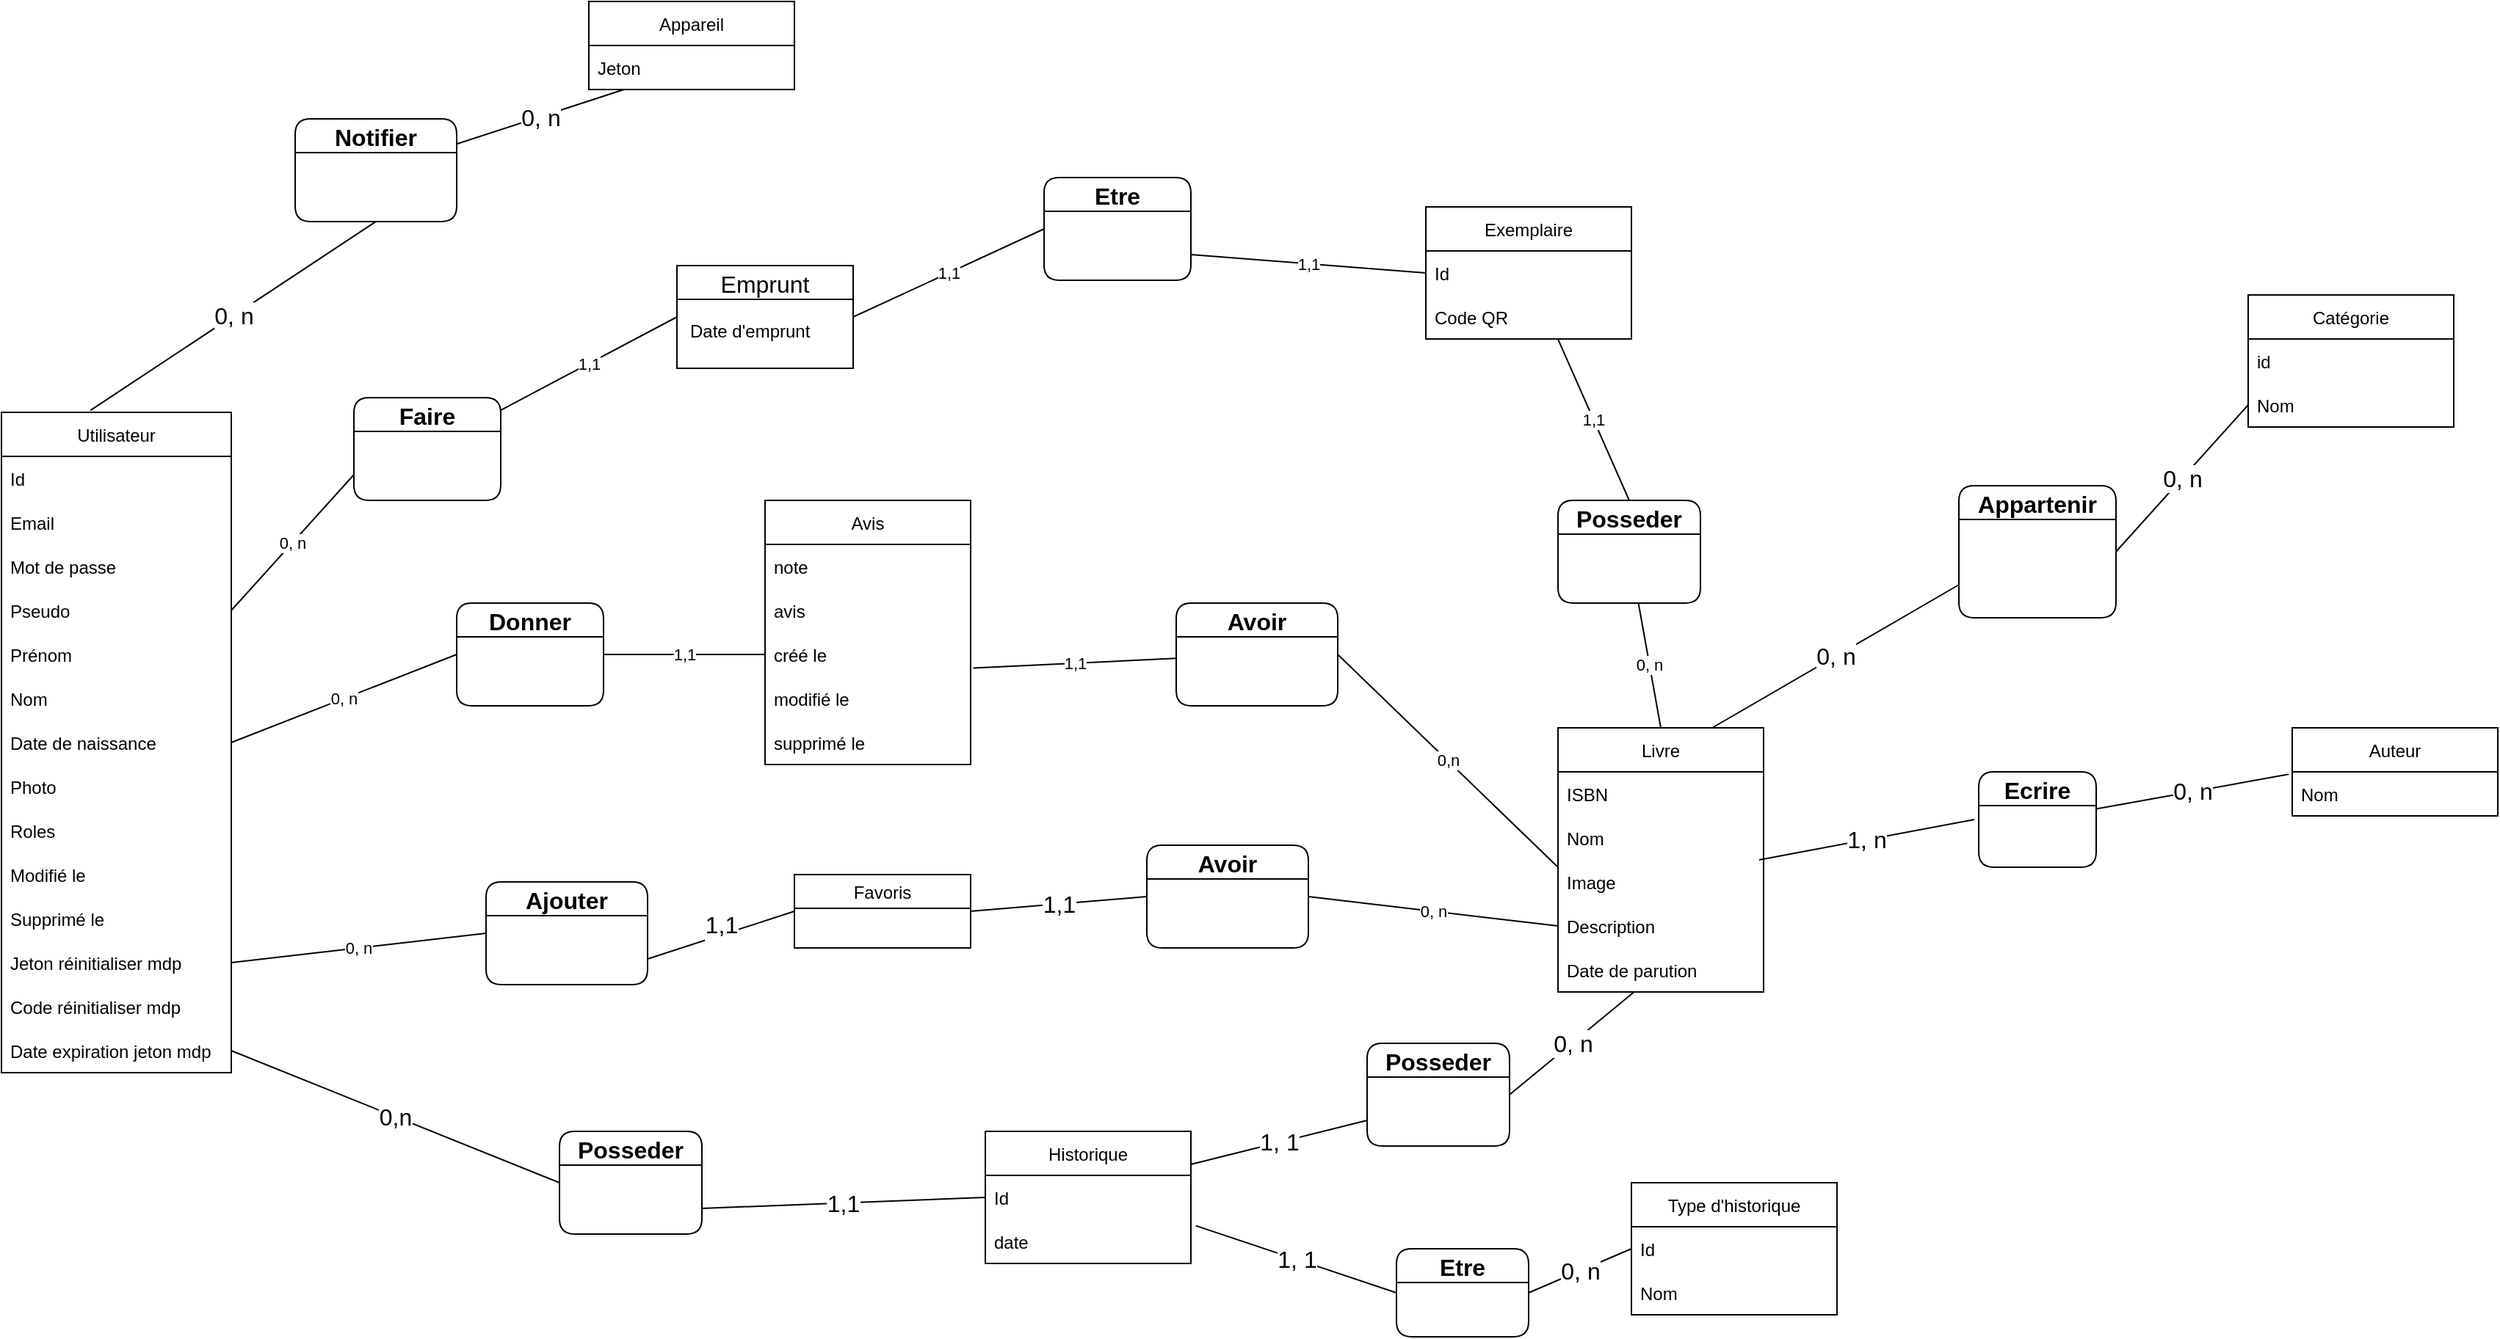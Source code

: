 <mxfile version="20.1.1" type="github">
  <diagram id="dv-ZWWxis_PRo5Uor3_I" name="Page-1">
    <mxGraphModel dx="4612" dy="1341" grid="1" gridSize="10" guides="1" tooltips="1" connect="1" arrows="1" fold="1" page="1" pageScale="1" pageWidth="827" pageHeight="1169" math="0" shadow="0">
      <root>
        <mxCell id="0" />
        <mxCell id="1" parent="0" />
        <mxCell id="2o7B3H9-to9zMrX0VSLG-1" value="Catégorie" style="swimlane;fontStyle=0;childLayout=stackLayout;horizontal=1;startSize=30;horizontalStack=0;resizeParent=1;resizeParentMax=0;resizeLast=0;collapsible=1;marginBottom=0;" parent="1" vertex="1">
          <mxGeometry x="-60" y="290" width="140" height="90" as="geometry" />
        </mxCell>
        <mxCell id="2o7B3H9-to9zMrX0VSLG-2" value="id " style="text;strokeColor=none;fillColor=none;align=left;verticalAlign=middle;spacingLeft=4;spacingRight=4;overflow=hidden;points=[[0,0.5],[1,0.5]];portConstraint=eastwest;rotatable=0;" parent="2o7B3H9-to9zMrX0VSLG-1" vertex="1">
          <mxGeometry y="30" width="140" height="30" as="geometry" />
        </mxCell>
        <mxCell id="T_h6vyVEXScnmZl6wbG_-13" value="Nom" style="text;strokeColor=none;fillColor=none;align=left;verticalAlign=middle;spacingLeft=4;spacingRight=4;overflow=hidden;points=[[0,0.5],[1,0.5]];portConstraint=eastwest;rotatable=0;" parent="2o7B3H9-to9zMrX0VSLG-1" vertex="1">
          <mxGeometry y="60" width="140" height="30" as="geometry" />
        </mxCell>
        <mxCell id="2o7B3H9-to9zMrX0VSLG-114" value="0, n" style="edgeStyle=none;rounded=0;orthogonalLoop=1;jettySize=auto;html=1;exitX=0.75;exitY=0;exitDx=0;exitDy=0;entryX=0;entryY=0.75;entryDx=0;entryDy=0;fontSize=16;endArrow=none;endFill=0;" parent="1" source="2o7B3H9-to9zMrX0VSLG-17" target="2o7B3H9-to9zMrX0VSLG-121" edge="1">
          <mxGeometry relative="1" as="geometry">
            <mxPoint x="-526.68" y="449.88" as="targetPoint" />
          </mxGeometry>
        </mxCell>
        <mxCell id="imn4gwWMJBnye5NbTFSh-4" value="1, n" style="rounded=0;orthogonalLoop=1;jettySize=auto;html=1;exitX=1;exitY=0.5;exitDx=0;exitDy=0;endArrow=none;endFill=0;entryX=0;entryY=0.5;entryDx=0;entryDy=0;fontSize=16;" edge="1" parent="1">
          <mxGeometry relative="1" as="geometry">
            <mxPoint x="-246.5" y="647.5" as="targetPoint" />
            <mxPoint x="-393" y="675" as="sourcePoint" />
            <Array as="points" />
          </mxGeometry>
        </mxCell>
        <mxCell id="2o7B3H9-to9zMrX0VSLG-17" value="Livre" style="swimlane;fontStyle=0;childLayout=stackLayout;horizontal=1;startSize=30;horizontalStack=0;resizeParent=1;resizeParentMax=0;resizeLast=0;collapsible=1;marginBottom=0;" parent="1" vertex="1">
          <mxGeometry x="-530" y="585" width="140" height="180" as="geometry" />
        </mxCell>
        <mxCell id="2o7B3H9-to9zMrX0VSLG-18" value="ISBN" style="text;strokeColor=none;fillColor=none;align=left;verticalAlign=middle;spacingLeft=4;spacingRight=4;overflow=hidden;points=[[0,0.5],[1,0.5]];portConstraint=eastwest;rotatable=0;" parent="2o7B3H9-to9zMrX0VSLG-17" vertex="1">
          <mxGeometry y="30" width="140" height="30" as="geometry" />
        </mxCell>
        <mxCell id="2o7B3H9-to9zMrX0VSLG-19" value="Nom" style="text;strokeColor=none;fillColor=none;align=left;verticalAlign=middle;spacingLeft=4;spacingRight=4;overflow=hidden;points=[[0,0.5],[1,0.5]];portConstraint=eastwest;rotatable=0;" parent="2o7B3H9-to9zMrX0VSLG-17" vertex="1">
          <mxGeometry y="60" width="140" height="30" as="geometry" />
        </mxCell>
        <mxCell id="2o7B3H9-to9zMrX0VSLG-20" value="Image" style="text;strokeColor=none;fillColor=none;align=left;verticalAlign=middle;spacingLeft=4;spacingRight=4;overflow=hidden;points=[[0,0.5],[1,0.5]];portConstraint=eastwest;rotatable=0;" parent="2o7B3H9-to9zMrX0VSLG-17" vertex="1">
          <mxGeometry y="90" width="140" height="30" as="geometry" />
        </mxCell>
        <mxCell id="T_h6vyVEXScnmZl6wbG_-3" value="Description" style="text;strokeColor=none;fillColor=none;align=left;verticalAlign=middle;spacingLeft=4;spacingRight=4;overflow=hidden;points=[[0,0.5],[1,0.5]];portConstraint=eastwest;rotatable=0;" parent="2o7B3H9-to9zMrX0VSLG-17" vertex="1">
          <mxGeometry y="120" width="140" height="30" as="geometry" />
        </mxCell>
        <mxCell id="wGR3uw71bkjKP6_LWyjd-6" value="Date de parution" style="text;strokeColor=none;fillColor=none;align=left;verticalAlign=middle;spacingLeft=4;spacingRight=4;overflow=hidden;points=[[0,0.5],[1,0.5]];portConstraint=eastwest;rotatable=0;" parent="2o7B3H9-to9zMrX0VSLG-17" vertex="1">
          <mxGeometry y="150" width="140" height="30" as="geometry" />
        </mxCell>
        <mxCell id="2o7B3H9-to9zMrX0VSLG-95" value="0, n" style="edgeStyle=none;rounded=0;orthogonalLoop=1;jettySize=auto;html=1;fontSize=16;endArrow=none;endFill=0;exitX=0.387;exitY=-0.003;exitDx=0;exitDy=0;exitPerimeter=0;entryX=0.5;entryY=1;entryDx=0;entryDy=0;" parent="1" source="2o7B3H9-to9zMrX0VSLG-25" target="2o7B3H9-to9zMrX0VSLG-126" edge="1">
          <mxGeometry relative="1" as="geometry">
            <mxPoint x="-1133" y="280" as="targetPoint" />
          </mxGeometry>
        </mxCell>
        <mxCell id="2o7B3H9-to9zMrX0VSLG-25" value="Utilisateur" style="swimlane;fontStyle=0;childLayout=stackLayout;horizontal=1;startSize=30;horizontalStack=0;resizeParent=1;resizeParentMax=0;resizeLast=0;collapsible=1;marginBottom=0;" parent="1" vertex="1">
          <mxGeometry x="-1590" y="370" width="156.5" height="450" as="geometry" />
        </mxCell>
        <mxCell id="2o7B3H9-to9zMrX0VSLG-26" value="Id" style="text;strokeColor=none;fillColor=none;align=left;verticalAlign=middle;spacingLeft=4;spacingRight=4;overflow=hidden;points=[[0,0.5],[1,0.5]];portConstraint=eastwest;rotatable=0;" parent="2o7B3H9-to9zMrX0VSLG-25" vertex="1">
          <mxGeometry y="30" width="156.5" height="30" as="geometry" />
        </mxCell>
        <mxCell id="2o7B3H9-to9zMrX0VSLG-27" value="Email" style="text;strokeColor=none;fillColor=none;align=left;verticalAlign=middle;spacingLeft=4;spacingRight=4;overflow=hidden;points=[[0,0.5],[1,0.5]];portConstraint=eastwest;rotatable=0;" parent="2o7B3H9-to9zMrX0VSLG-25" vertex="1">
          <mxGeometry y="60" width="156.5" height="30" as="geometry" />
        </mxCell>
        <mxCell id="2o7B3H9-to9zMrX0VSLG-28" value="Mot de passe" style="text;strokeColor=none;fillColor=none;align=left;verticalAlign=middle;spacingLeft=4;spacingRight=4;overflow=hidden;points=[[0,0.5],[1,0.5]];portConstraint=eastwest;rotatable=0;" parent="2o7B3H9-to9zMrX0VSLG-25" vertex="1">
          <mxGeometry y="90" width="156.5" height="30" as="geometry" />
        </mxCell>
        <mxCell id="2o7B3H9-to9zMrX0VSLG-71" value="Pseudo" style="text;strokeColor=none;fillColor=none;align=left;verticalAlign=middle;spacingLeft=4;spacingRight=4;overflow=hidden;points=[[0,0.5],[1,0.5]];portConstraint=eastwest;rotatable=0;" parent="2o7B3H9-to9zMrX0VSLG-25" vertex="1">
          <mxGeometry y="120" width="156.5" height="30" as="geometry" />
        </mxCell>
        <mxCell id="2o7B3H9-to9zMrX0VSLG-72" value="Prénom" style="text;strokeColor=none;fillColor=none;align=left;verticalAlign=middle;spacingLeft=4;spacingRight=4;overflow=hidden;points=[[0,0.5],[1,0.5]];portConstraint=eastwest;rotatable=0;" parent="2o7B3H9-to9zMrX0VSLG-25" vertex="1">
          <mxGeometry y="150" width="156.5" height="30" as="geometry" />
        </mxCell>
        <mxCell id="2o7B3H9-to9zMrX0VSLG-73" value="Nom" style="text;strokeColor=none;fillColor=none;align=left;verticalAlign=middle;spacingLeft=4;spacingRight=4;overflow=hidden;points=[[0,0.5],[1,0.5]];portConstraint=eastwest;rotatable=0;" parent="2o7B3H9-to9zMrX0VSLG-25" vertex="1">
          <mxGeometry y="180" width="156.5" height="30" as="geometry" />
        </mxCell>
        <mxCell id="2o7B3H9-to9zMrX0VSLG-74" value="Date de naissance" style="text;strokeColor=none;fillColor=none;align=left;verticalAlign=middle;spacingLeft=4;spacingRight=4;overflow=hidden;points=[[0,0.5],[1,0.5]];portConstraint=eastwest;rotatable=0;" parent="2o7B3H9-to9zMrX0VSLG-25" vertex="1">
          <mxGeometry y="210" width="156.5" height="30" as="geometry" />
        </mxCell>
        <mxCell id="2o7B3H9-to9zMrX0VSLG-75" value="Photo" style="text;strokeColor=none;fillColor=none;align=left;verticalAlign=middle;spacingLeft=4;spacingRight=4;overflow=hidden;points=[[0,0.5],[1,0.5]];portConstraint=eastwest;rotatable=0;" parent="2o7B3H9-to9zMrX0VSLG-25" vertex="1">
          <mxGeometry y="240" width="156.5" height="30" as="geometry" />
        </mxCell>
        <mxCell id="2o7B3H9-to9zMrX0VSLG-76" value="Roles" style="text;strokeColor=none;fillColor=none;align=left;verticalAlign=middle;spacingLeft=4;spacingRight=4;overflow=hidden;points=[[0,0.5],[1,0.5]];portConstraint=eastwest;rotatable=0;" parent="2o7B3H9-to9zMrX0VSLG-25" vertex="1">
          <mxGeometry y="270" width="156.5" height="30" as="geometry" />
        </mxCell>
        <mxCell id="2o7B3H9-to9zMrX0VSLG-77" value="Modifié le" style="text;strokeColor=none;fillColor=none;align=left;verticalAlign=middle;spacingLeft=4;spacingRight=4;overflow=hidden;points=[[0,0.5],[1,0.5]];portConstraint=eastwest;rotatable=0;" parent="2o7B3H9-to9zMrX0VSLG-25" vertex="1">
          <mxGeometry y="300" width="156.5" height="30" as="geometry" />
        </mxCell>
        <mxCell id="2o7B3H9-to9zMrX0VSLG-78" value="Supprimé le" style="text;strokeColor=none;fillColor=none;align=left;verticalAlign=middle;spacingLeft=4;spacingRight=4;overflow=hidden;points=[[0,0.5],[1,0.5]];portConstraint=eastwest;rotatable=0;" parent="2o7B3H9-to9zMrX0VSLG-25" vertex="1">
          <mxGeometry y="330" width="156.5" height="30" as="geometry" />
        </mxCell>
        <mxCell id="2o7B3H9-to9zMrX0VSLG-79" value="Jeton réinitialiser mdp" style="text;strokeColor=none;fillColor=none;align=left;verticalAlign=middle;spacingLeft=4;spacingRight=4;overflow=hidden;points=[[0,0.5],[1,0.5]];portConstraint=eastwest;rotatable=0;" parent="2o7B3H9-to9zMrX0VSLG-25" vertex="1">
          <mxGeometry y="360" width="156.5" height="30" as="geometry" />
        </mxCell>
        <mxCell id="2o7B3H9-to9zMrX0VSLG-80" value="Code réinitialiser mdp" style="text;strokeColor=none;fillColor=none;align=left;verticalAlign=middle;spacingLeft=4;spacingRight=4;overflow=hidden;points=[[0,0.5],[1,0.5]];portConstraint=eastwest;rotatable=0;" parent="2o7B3H9-to9zMrX0VSLG-25" vertex="1">
          <mxGeometry y="390" width="156.5" height="30" as="geometry" />
        </mxCell>
        <mxCell id="T_h6vyVEXScnmZl6wbG_-9" value="Date expiration jeton mdp" style="text;strokeColor=none;fillColor=none;align=left;verticalAlign=middle;spacingLeft=4;spacingRight=4;overflow=hidden;points=[[0,0.5],[1,0.5]];portConstraint=eastwest;rotatable=0;" parent="2o7B3H9-to9zMrX0VSLG-25" vertex="1">
          <mxGeometry y="420" width="156.5" height="30" as="geometry" />
        </mxCell>
        <mxCell id="2o7B3H9-to9zMrX0VSLG-87" value="0, n" style="edgeStyle=none;rounded=0;orthogonalLoop=1;jettySize=auto;html=1;exitX=0;exitY=0.5;exitDx=0;exitDy=0;fontSize=16;endArrow=none;endFill=0;entryX=1;entryY=0.5;entryDx=0;entryDy=0;" parent="1" source="2o7B3H9-to9zMrX0VSLG-34" target="2o7B3H9-to9zMrX0VSLG-123" edge="1">
          <mxGeometry relative="1" as="geometry">
            <mxPoint x="-240" y="846" as="targetPoint" />
          </mxGeometry>
        </mxCell>
        <mxCell id="2o7B3H9-to9zMrX0VSLG-33" value="Type d&#39;historique" style="swimlane;fontStyle=0;childLayout=stackLayout;horizontal=1;startSize=30;horizontalStack=0;resizeParent=1;resizeParentMax=0;resizeLast=0;collapsible=1;marginBottom=0;" parent="1" vertex="1">
          <mxGeometry x="-480" y="895" width="140" height="90" as="geometry" />
        </mxCell>
        <mxCell id="2o7B3H9-to9zMrX0VSLG-34" value="Id" style="text;strokeColor=none;fillColor=none;align=left;verticalAlign=middle;spacingLeft=4;spacingRight=4;overflow=hidden;points=[[0,0.5],[1,0.5]];portConstraint=eastwest;rotatable=0;" parent="2o7B3H9-to9zMrX0VSLG-33" vertex="1">
          <mxGeometry y="30" width="140" height="30" as="geometry" />
        </mxCell>
        <mxCell id="T_h6vyVEXScnmZl6wbG_-1" value="Nom" style="text;strokeColor=none;fillColor=none;align=left;verticalAlign=middle;spacingLeft=4;spacingRight=4;overflow=hidden;points=[[0,0.5],[1,0.5]];portConstraint=eastwest;rotatable=0;" parent="2o7B3H9-to9zMrX0VSLG-33" vertex="1">
          <mxGeometry y="60" width="140" height="30" as="geometry" />
        </mxCell>
        <mxCell id="2o7B3H9-to9zMrX0VSLG-113" value="1, 1" style="edgeStyle=none;rounded=0;orthogonalLoop=1;jettySize=auto;html=1;exitX=1;exitY=0.25;exitDx=0;exitDy=0;fontSize=16;endArrow=none;endFill=0;entryX=0;entryY=0.75;entryDx=0;entryDy=0;" parent="1" source="2o7B3H9-to9zMrX0VSLG-37" target="2o7B3H9-to9zMrX0VSLG-122" edge="1">
          <mxGeometry relative="1" as="geometry">
            <mxPoint x="-370" y="910" as="targetPoint" />
          </mxGeometry>
        </mxCell>
        <mxCell id="2o7B3H9-to9zMrX0VSLG-37" value="Historique" style="swimlane;fontStyle=0;childLayout=stackLayout;horizontal=1;startSize=30;horizontalStack=0;resizeParent=1;resizeParentMax=0;resizeLast=0;collapsible=1;marginBottom=0;" parent="1" vertex="1">
          <mxGeometry x="-920" y="860" width="140" height="90" as="geometry" />
        </mxCell>
        <mxCell id="2o7B3H9-to9zMrX0VSLG-38" value="Id" style="text;strokeColor=none;fillColor=none;align=left;verticalAlign=middle;spacingLeft=4;spacingRight=4;overflow=hidden;points=[[0,0.5],[1,0.5]];portConstraint=eastwest;rotatable=0;" parent="2o7B3H9-to9zMrX0VSLG-37" vertex="1">
          <mxGeometry y="30" width="140" height="30" as="geometry" />
        </mxCell>
        <mxCell id="T_h6vyVEXScnmZl6wbG_-2" value="date    " style="text;strokeColor=none;fillColor=none;align=left;verticalAlign=middle;spacingLeft=4;spacingRight=4;overflow=hidden;points=[[0,0.5],[1,0.5]];portConstraint=eastwest;rotatable=0;" parent="2o7B3H9-to9zMrX0VSLG-37" vertex="1">
          <mxGeometry y="60" width="140" height="30" as="geometry" />
        </mxCell>
        <mxCell id="2o7B3H9-to9zMrX0VSLG-49" value="Exemplaire" style="swimlane;fontStyle=0;childLayout=stackLayout;horizontal=1;startSize=30;horizontalStack=0;resizeParent=1;resizeParentMax=0;resizeLast=0;collapsible=1;marginBottom=0;" parent="1" vertex="1">
          <mxGeometry x="-620" y="230" width="140" height="90" as="geometry" />
        </mxCell>
        <mxCell id="2o7B3H9-to9zMrX0VSLG-50" value="Id" style="text;strokeColor=none;fillColor=none;align=left;verticalAlign=middle;spacingLeft=4;spacingRight=4;overflow=hidden;points=[[0,0.5],[1,0.5]];portConstraint=eastwest;rotatable=0;" parent="2o7B3H9-to9zMrX0VSLG-49" vertex="1">
          <mxGeometry y="30" width="140" height="30" as="geometry" />
        </mxCell>
        <mxCell id="T_h6vyVEXScnmZl6wbG_-4" value="Code QR" style="text;strokeColor=none;fillColor=none;align=left;verticalAlign=middle;spacingLeft=4;spacingRight=4;overflow=hidden;points=[[0,0.5],[1,0.5]];portConstraint=eastwest;rotatable=0;" parent="2o7B3H9-to9zMrX0VSLG-49" vertex="1">
          <mxGeometry y="60" width="140" height="30" as="geometry" />
        </mxCell>
        <mxCell id="2o7B3H9-to9zMrX0VSLG-57" value="Appareil" style="swimlane;fontStyle=0;childLayout=stackLayout;horizontal=1;startSize=30;horizontalStack=0;resizeParent=1;resizeParentMax=0;resizeLast=0;collapsible=1;marginBottom=0;" parent="1" vertex="1">
          <mxGeometry x="-1190" y="90" width="140" height="60" as="geometry" />
        </mxCell>
        <mxCell id="T_h6vyVEXScnmZl6wbG_-14" value="Jeton" style="text;strokeColor=none;fillColor=none;align=left;verticalAlign=middle;spacingLeft=4;spacingRight=4;overflow=hidden;points=[[0,0.5],[1,0.5]];portConstraint=eastwest;rotatable=0;" parent="2o7B3H9-to9zMrX0VSLG-57" vertex="1">
          <mxGeometry y="30" width="140" height="30" as="geometry" />
        </mxCell>
        <mxCell id="2o7B3H9-to9zMrX0VSLG-88" value="1, 1" style="edgeStyle=none;rounded=0;orthogonalLoop=1;jettySize=auto;html=1;exitX=0;exitY=0.5;exitDx=0;exitDy=0;entryX=1.024;entryY=0.143;entryDx=0;entryDy=0;fontSize=16;endArrow=none;endFill=0;entryPerimeter=0;" parent="1" source="2o7B3H9-to9zMrX0VSLG-123" target="T_h6vyVEXScnmZl6wbG_-2" edge="1">
          <mxGeometry relative="1" as="geometry">
            <mxPoint x="10" y="810" as="sourcePoint" />
          </mxGeometry>
        </mxCell>
        <mxCell id="2o7B3H9-to9zMrX0VSLG-115" value="0, n" style="edgeStyle=none;rounded=0;orthogonalLoop=1;jettySize=auto;html=1;fontSize=16;endArrow=none;endFill=0;exitX=1;exitY=0.5;exitDx=0;exitDy=0;entryX=0;entryY=0.5;entryDx=0;entryDy=0;" parent="1" source="2o7B3H9-to9zMrX0VSLG-121" target="T_h6vyVEXScnmZl6wbG_-13" edge="1">
          <mxGeometry relative="1" as="geometry">
            <mxPoint x="-540.775" y="330" as="sourcePoint" />
            <mxPoint x="-540" y="270" as="targetPoint" />
          </mxGeometry>
        </mxCell>
        <mxCell id="2o7B3H9-to9zMrX0VSLG-109" style="edgeStyle=none;rounded=0;orthogonalLoop=1;jettySize=auto;html=1;fontSize=16;endArrow=none;endFill=0;exitX=1;exitY=0.5;exitDx=0;exitDy=0;" parent="1" source="2o7B3H9-to9zMrX0VSLG-122" target="wGR3uw71bkjKP6_LWyjd-6" edge="1">
          <mxGeometry relative="1" as="geometry">
            <mxPoint x="-464.529" y="820" as="sourcePoint" />
          </mxGeometry>
        </mxCell>
        <mxCell id="2o7B3H9-to9zMrX0VSLG-151" value="0, n" style="edgeLabel;html=1;align=center;verticalAlign=middle;resizable=0;points=[];fontSize=16;" parent="2o7B3H9-to9zMrX0VSLG-109" vertex="1" connectable="0">
          <mxGeometry x="0.016" relative="1" as="geometry">
            <mxPoint as="offset" />
          </mxGeometry>
        </mxCell>
        <mxCell id="2o7B3H9-to9zMrX0VSLG-121" value="Appartenir" style="swimlane;rounded=1;fontSize=16;startSize=23;" parent="1" vertex="1">
          <mxGeometry x="-257" y="420" width="107" height="90" as="geometry" />
        </mxCell>
        <mxCell id="2o7B3H9-to9zMrX0VSLG-122" value="Posseder" style="swimlane;rounded=1;fontSize=16;startSize=23;" parent="1" vertex="1">
          <mxGeometry x="-660" y="800" width="97" height="70" as="geometry" />
        </mxCell>
        <mxCell id="2o7B3H9-to9zMrX0VSLG-123" value="Etre" style="swimlane;rounded=1;fontSize=16;startSize=23;" parent="1" vertex="1">
          <mxGeometry x="-640" y="940" width="90" height="60" as="geometry" />
        </mxCell>
        <mxCell id="2o7B3H9-to9zMrX0VSLG-150" value="0, n" style="edgeStyle=none;rounded=0;orthogonalLoop=1;jettySize=auto;html=1;fontSize=16;endArrow=none;endFill=0;" parent="1" source="2o7B3H9-to9zMrX0VSLG-126" target="T_h6vyVEXScnmZl6wbG_-14" edge="1">
          <mxGeometry relative="1" as="geometry">
            <mxPoint x="490" y="460" as="targetPoint" />
          </mxGeometry>
        </mxCell>
        <mxCell id="2o7B3H9-to9zMrX0VSLG-126" value="Notifier" style="swimlane;rounded=1;fontSize=16;startSize=23;" parent="1" vertex="1">
          <mxGeometry x="-1390" y="170" width="110" height="70" as="geometry" />
        </mxCell>
        <mxCell id="2o7B3H9-to9zMrX0VSLG-128" value="Emprunt" style="swimlane;rounded=0;fontSize=16;startSize=23;fontStyle=0" parent="1" vertex="1">
          <mxGeometry x="-1130" y="270" width="120" height="70" as="geometry" />
        </mxCell>
        <mxCell id="2o7B3H9-to9zMrX0VSLG-132" value="Date d&#39;emprunt" style="text;html=1;align=left;verticalAlign=middle;resizable=0;points=[];autosize=1;strokeColor=none;fillColor=none;fontSize=12;" parent="2o7B3H9-to9zMrX0VSLG-128" vertex="1">
          <mxGeometry x="7" y="30" width="110" height="30" as="geometry" />
        </mxCell>
        <mxCell id="imn4gwWMJBnye5NbTFSh-31" value="&lt;font style=&quot;font-size: 16px;&quot;&gt;1,1&lt;/font&gt;" style="edgeStyle=none;rounded=0;orthogonalLoop=1;jettySize=auto;html=1;exitX=1;exitY=0.5;exitDx=0;exitDy=0;entryX=0;entryY=0.5;entryDx=0;entryDy=0;endArrow=none;endFill=0;" edge="1" parent="1" source="2o7B3H9-to9zMrX0VSLG-137" target="imn4gwWMJBnye5NbTFSh-25">
          <mxGeometry relative="1" as="geometry" />
        </mxCell>
        <mxCell id="2o7B3H9-to9zMrX0VSLG-137" value="Favoris" style="swimlane;rounded=0;fontSize=12;startSize=23;fontStyle=0" parent="1" vertex="1">
          <mxGeometry x="-1050" y="685" width="120" height="50" as="geometry" />
        </mxCell>
        <mxCell id="2o7B3H9-to9zMrX0VSLG-141" value="Avis" style="swimlane;fontStyle=0;childLayout=stackLayout;horizontal=1;startSize=30;horizontalStack=0;resizeParent=1;resizeParentMax=0;resizeLast=0;collapsible=1;marginBottom=0;rounded=0;fontSize=12;fontColor=default;" parent="1" vertex="1">
          <mxGeometry x="-1070" y="430" width="140" height="180" as="geometry" />
        </mxCell>
        <mxCell id="2o7B3H9-to9zMrX0VSLG-142" value="note" style="text;strokeColor=none;fillColor=none;align=left;verticalAlign=middle;spacingLeft=4;spacingRight=4;overflow=hidden;points=[[0,0.5],[1,0.5]];portConstraint=eastwest;rotatable=0;" parent="2o7B3H9-to9zMrX0VSLG-141" vertex="1">
          <mxGeometry y="30" width="140" height="30" as="geometry" />
        </mxCell>
        <mxCell id="2o7B3H9-to9zMrX0VSLG-143" value="avis " style="text;strokeColor=none;fillColor=none;align=left;verticalAlign=middle;spacingLeft=4;spacingRight=4;overflow=hidden;points=[[0,0.5],[1,0.5]];portConstraint=eastwest;rotatable=0;" parent="2o7B3H9-to9zMrX0VSLG-141" vertex="1">
          <mxGeometry y="60" width="140" height="30" as="geometry" />
        </mxCell>
        <mxCell id="2o7B3H9-to9zMrX0VSLG-144" value="créé le" style="text;strokeColor=none;fillColor=none;align=left;verticalAlign=middle;spacingLeft=4;spacingRight=4;overflow=hidden;points=[[0,0.5],[1,0.5]];portConstraint=eastwest;rotatable=0;" parent="2o7B3H9-to9zMrX0VSLG-141" vertex="1">
          <mxGeometry y="90" width="140" height="30" as="geometry" />
        </mxCell>
        <mxCell id="2o7B3H9-to9zMrX0VSLG-145" value="modifié le" style="text;strokeColor=none;fillColor=none;align=left;verticalAlign=middle;spacingLeft=4;spacingRight=4;overflow=hidden;points=[[0,0.5],[1,0.5]];portConstraint=eastwest;rotatable=0;" parent="2o7B3H9-to9zMrX0VSLG-141" vertex="1">
          <mxGeometry y="120" width="140" height="30" as="geometry" />
        </mxCell>
        <mxCell id="2o7B3H9-to9zMrX0VSLG-146" value="supprimé le" style="text;strokeColor=none;fillColor=none;align=left;verticalAlign=middle;spacingLeft=4;spacingRight=4;overflow=hidden;points=[[0,0.5],[1,0.5]];portConstraint=eastwest;rotatable=0;" parent="2o7B3H9-to9zMrX0VSLG-141" vertex="1">
          <mxGeometry y="150" width="140" height="30" as="geometry" />
        </mxCell>
        <mxCell id="wGR3uw71bkjKP6_LWyjd-1" value="Auteur" style="swimlane;fontStyle=0;childLayout=stackLayout;horizontal=1;startSize=30;horizontalStack=0;resizeParent=1;resizeParentMax=0;resizeLast=0;collapsible=1;marginBottom=0;" parent="1" vertex="1">
          <mxGeometry x="-30" y="585" width="140" height="60" as="geometry" />
        </mxCell>
        <mxCell id="wGR3uw71bkjKP6_LWyjd-2" value="Nom" style="text;strokeColor=none;fillColor=none;align=left;verticalAlign=middle;spacingLeft=4;spacingRight=4;overflow=hidden;points=[[0,0.5],[1,0.5]];portConstraint=eastwest;rotatable=0;" parent="wGR3uw71bkjKP6_LWyjd-1" vertex="1">
          <mxGeometry y="30" width="140" height="30" as="geometry" />
        </mxCell>
        <mxCell id="imn4gwWMJBnye5NbTFSh-6" value="&lt;font style=&quot;font-size: 16px;&quot;&gt;0, n&lt;/font&gt;" style="edgeStyle=none;rounded=0;orthogonalLoop=1;jettySize=auto;html=1;entryX=-0.017;entryY=0.055;entryDx=0;entryDy=0;entryPerimeter=0;endArrow=none;endFill=0;" edge="1" parent="1" source="wGR3uw71bkjKP6_LWyjd-12" target="wGR3uw71bkjKP6_LWyjd-2">
          <mxGeometry relative="1" as="geometry" />
        </mxCell>
        <mxCell id="wGR3uw71bkjKP6_LWyjd-12" value="Ecrire" style="swimlane;rounded=1;fontSize=16;startSize=23;" parent="1" vertex="1">
          <mxGeometry x="-243.5" y="615" width="80" height="65" as="geometry" />
        </mxCell>
        <mxCell id="imn4gwWMJBnye5NbTFSh-12" value="&#xa;&lt;font style=&quot;font-size: 16px;&quot;&gt;1,1&lt;/font&gt;&#xa;&#xa;" style="edgeStyle=none;rounded=0;orthogonalLoop=1;jettySize=auto;html=1;exitX=1;exitY=0.75;exitDx=0;exitDy=0;entryX=0;entryY=0.5;entryDx=0;entryDy=0;endArrow=none;endFill=0;" edge="1" parent="1" source="imn4gwWMJBnye5NbTFSh-10" target="2o7B3H9-to9zMrX0VSLG-137">
          <mxGeometry relative="1" as="geometry" />
        </mxCell>
        <mxCell id="imn4gwWMJBnye5NbTFSh-10" value="Ajouter" style="swimlane;rounded=1;fontSize=16;startSize=23;" vertex="1" parent="1">
          <mxGeometry x="-1260" y="690" width="110" height="70" as="geometry" />
        </mxCell>
        <mxCell id="imn4gwWMJBnye5NbTFSh-11" value="0, n" style="edgeStyle=none;rounded=0;orthogonalLoop=1;jettySize=auto;html=1;exitX=1;exitY=0.5;exitDx=0;exitDy=0;entryX=0;entryY=0.5;entryDx=0;entryDy=0;endArrow=none;endFill=0;" edge="1" parent="1" source="2o7B3H9-to9zMrX0VSLG-79" target="imn4gwWMJBnye5NbTFSh-10">
          <mxGeometry relative="1" as="geometry" />
        </mxCell>
        <mxCell id="imn4gwWMJBnye5NbTFSh-22" value="1,1" style="edgeStyle=none;rounded=0;orthogonalLoop=1;jettySize=auto;html=1;entryX=1.013;entryY=0.81;entryDx=0;entryDy=0;entryPerimeter=0;endArrow=none;endFill=0;" edge="1" parent="1" source="imn4gwWMJBnye5NbTFSh-13" target="2o7B3H9-to9zMrX0VSLG-144">
          <mxGeometry relative="1" as="geometry" />
        </mxCell>
        <mxCell id="imn4gwWMJBnye5NbTFSh-13" value="Avoir" style="swimlane;rounded=1;fontSize=16;startSize=23;" vertex="1" parent="1">
          <mxGeometry x="-790" y="500" width="110" height="70" as="geometry" />
        </mxCell>
        <mxCell id="imn4gwWMJBnye5NbTFSh-18" value="1,1" style="edgeStyle=none;rounded=0;orthogonalLoop=1;jettySize=auto;html=1;exitX=1;exitY=0.5;exitDx=0;exitDy=0;entryX=0;entryY=0.5;entryDx=0;entryDy=0;endArrow=none;endFill=0;" edge="1" parent="1" source="imn4gwWMJBnye5NbTFSh-16" target="2o7B3H9-to9zMrX0VSLG-144">
          <mxGeometry relative="1" as="geometry" />
        </mxCell>
        <mxCell id="imn4gwWMJBnye5NbTFSh-16" value="Donner" style="swimlane;rounded=1;fontSize=16;startSize=23;" vertex="1" parent="1">
          <mxGeometry x="-1280" y="500" width="100" height="70" as="geometry" />
        </mxCell>
        <mxCell id="imn4gwWMJBnye5NbTFSh-17" value="0, n" style="edgeStyle=none;rounded=0;orthogonalLoop=1;jettySize=auto;html=1;exitX=1;exitY=0.5;exitDx=0;exitDy=0;entryX=0;entryY=0.5;entryDx=0;entryDy=0;endArrow=none;endFill=0;" edge="1" parent="1" source="2o7B3H9-to9zMrX0VSLG-74" target="imn4gwWMJBnye5NbTFSh-16">
          <mxGeometry relative="1" as="geometry" />
        </mxCell>
        <mxCell id="imn4gwWMJBnye5NbTFSh-21" value="1,1" style="edgeStyle=none;rounded=0;orthogonalLoop=1;jettySize=auto;html=1;entryX=0;entryY=0.5;entryDx=0;entryDy=0;endArrow=none;endFill=0;" edge="1" parent="1" source="imn4gwWMJBnye5NbTFSh-19" target="2o7B3H9-to9zMrX0VSLG-128">
          <mxGeometry relative="1" as="geometry" />
        </mxCell>
        <mxCell id="imn4gwWMJBnye5NbTFSh-19" value="Faire" style="swimlane;rounded=1;fontSize=16;startSize=23;" vertex="1" parent="1">
          <mxGeometry x="-1350" y="360" width="100" height="70" as="geometry" />
        </mxCell>
        <mxCell id="imn4gwWMJBnye5NbTFSh-20" value="0, n" style="edgeStyle=none;rounded=0;orthogonalLoop=1;jettySize=auto;html=1;exitX=1;exitY=0.5;exitDx=0;exitDy=0;entryX=0;entryY=0.75;entryDx=0;entryDy=0;endArrow=none;endFill=0;" edge="1" parent="1" source="2o7B3H9-to9zMrX0VSLG-71" target="imn4gwWMJBnye5NbTFSh-19">
          <mxGeometry relative="1" as="geometry" />
        </mxCell>
        <mxCell id="imn4gwWMJBnye5NbTFSh-23" value="0,n" style="edgeStyle=none;rounded=0;orthogonalLoop=1;jettySize=auto;html=1;entryX=1;entryY=0.5;entryDx=0;entryDy=0;endArrow=none;endFill=0;exitX=0;exitY=0.167;exitDx=0;exitDy=0;exitPerimeter=0;" edge="1" parent="1" source="2o7B3H9-to9zMrX0VSLG-20" target="imn4gwWMJBnye5NbTFSh-13">
          <mxGeometry relative="1" as="geometry" />
        </mxCell>
        <mxCell id="imn4gwWMJBnye5NbTFSh-27" value="1,1" style="edgeStyle=none;rounded=0;orthogonalLoop=1;jettySize=auto;html=1;exitX=1;exitY=0.75;exitDx=0;exitDy=0;entryX=0;entryY=0.5;entryDx=0;entryDy=0;endArrow=none;endFill=0;" edge="1" parent="1" source="imn4gwWMJBnye5NbTFSh-24" target="2o7B3H9-to9zMrX0VSLG-50">
          <mxGeometry relative="1" as="geometry" />
        </mxCell>
        <mxCell id="imn4gwWMJBnye5NbTFSh-24" value="Etre" style="swimlane;rounded=1;fontSize=16;startSize=23;" vertex="1" parent="1">
          <mxGeometry x="-880" y="210" width="100" height="70" as="geometry" />
        </mxCell>
        <mxCell id="imn4gwWMJBnye5NbTFSh-32" value="0, n" style="edgeStyle=none;rounded=0;orthogonalLoop=1;jettySize=auto;html=1;exitX=1;exitY=0.5;exitDx=0;exitDy=0;entryX=0;entryY=0.5;entryDx=0;entryDy=0;endArrow=none;endFill=0;" edge="1" parent="1" source="imn4gwWMJBnye5NbTFSh-25" target="T_h6vyVEXScnmZl6wbG_-3">
          <mxGeometry relative="1" as="geometry" />
        </mxCell>
        <mxCell id="imn4gwWMJBnye5NbTFSh-25" value="Avoir" style="swimlane;rounded=1;fontSize=16;startSize=23;" vertex="1" parent="1">
          <mxGeometry x="-810" y="665" width="110" height="70" as="geometry" />
        </mxCell>
        <mxCell id="imn4gwWMJBnye5NbTFSh-26" value="1,1" style="edgeStyle=none;rounded=0;orthogonalLoop=1;jettySize=auto;html=1;entryX=0;entryY=0.5;entryDx=0;entryDy=0;endArrow=none;endFill=0;exitX=1;exitY=0.5;exitDx=0;exitDy=0;" edge="1" parent="1" source="2o7B3H9-to9zMrX0VSLG-128" target="imn4gwWMJBnye5NbTFSh-24">
          <mxGeometry relative="1" as="geometry" />
        </mxCell>
        <mxCell id="imn4gwWMJBnye5NbTFSh-29" value="0, n" style="edgeStyle=none;rounded=0;orthogonalLoop=1;jettySize=auto;html=1;entryX=0.5;entryY=0;entryDx=0;entryDy=0;endArrow=none;endFill=0;" edge="1" parent="1" source="imn4gwWMJBnye5NbTFSh-28" target="2o7B3H9-to9zMrX0VSLG-17">
          <mxGeometry relative="1" as="geometry" />
        </mxCell>
        <mxCell id="imn4gwWMJBnye5NbTFSh-30" value="1,1" style="edgeStyle=none;rounded=0;orthogonalLoop=1;jettySize=auto;html=1;exitX=0.5;exitY=0;exitDx=0;exitDy=0;entryX=0.643;entryY=1.006;entryDx=0;entryDy=0;entryPerimeter=0;endArrow=none;endFill=0;" edge="1" parent="1" source="imn4gwWMJBnye5NbTFSh-28" target="T_h6vyVEXScnmZl6wbG_-4">
          <mxGeometry relative="1" as="geometry" />
        </mxCell>
        <mxCell id="imn4gwWMJBnye5NbTFSh-28" value="Posseder" style="swimlane;rounded=1;fontSize=16;startSize=23;" vertex="1" parent="1">
          <mxGeometry x="-530" y="430" width="97" height="70" as="geometry" />
        </mxCell>
        <mxCell id="imn4gwWMJBnye5NbTFSh-36" value="0,n" style="edgeStyle=none;rounded=0;orthogonalLoop=1;jettySize=auto;html=1;exitX=1;exitY=0.5;exitDx=0;exitDy=0;fontSize=16;endArrow=none;endFill=0;entryX=0;entryY=0.5;entryDx=0;entryDy=0;" edge="1" parent="1" source="T_h6vyVEXScnmZl6wbG_-9" target="imn4gwWMJBnye5NbTFSh-37">
          <mxGeometry relative="1" as="geometry">
            <mxPoint x="-1240" y="880" as="targetPoint" />
          </mxGeometry>
        </mxCell>
        <mxCell id="imn4gwWMJBnye5NbTFSh-38" value="1,1" style="edgeStyle=none;rounded=0;orthogonalLoop=1;jettySize=auto;html=1;entryX=0;entryY=0.5;entryDx=0;entryDy=0;fontSize=16;endArrow=none;endFill=0;exitX=1;exitY=0.75;exitDx=0;exitDy=0;" edge="1" parent="1" source="imn4gwWMJBnye5NbTFSh-37" target="2o7B3H9-to9zMrX0VSLG-38">
          <mxGeometry relative="1" as="geometry">
            <mxPoint x="-1130" y="900" as="sourcePoint" />
          </mxGeometry>
        </mxCell>
        <mxCell id="imn4gwWMJBnye5NbTFSh-37" value="Posseder" style="swimlane;rounded=1;fontSize=16;startSize=23;" vertex="1" parent="1">
          <mxGeometry x="-1210" y="860" width="97" height="70" as="geometry" />
        </mxCell>
      </root>
    </mxGraphModel>
  </diagram>
</mxfile>
